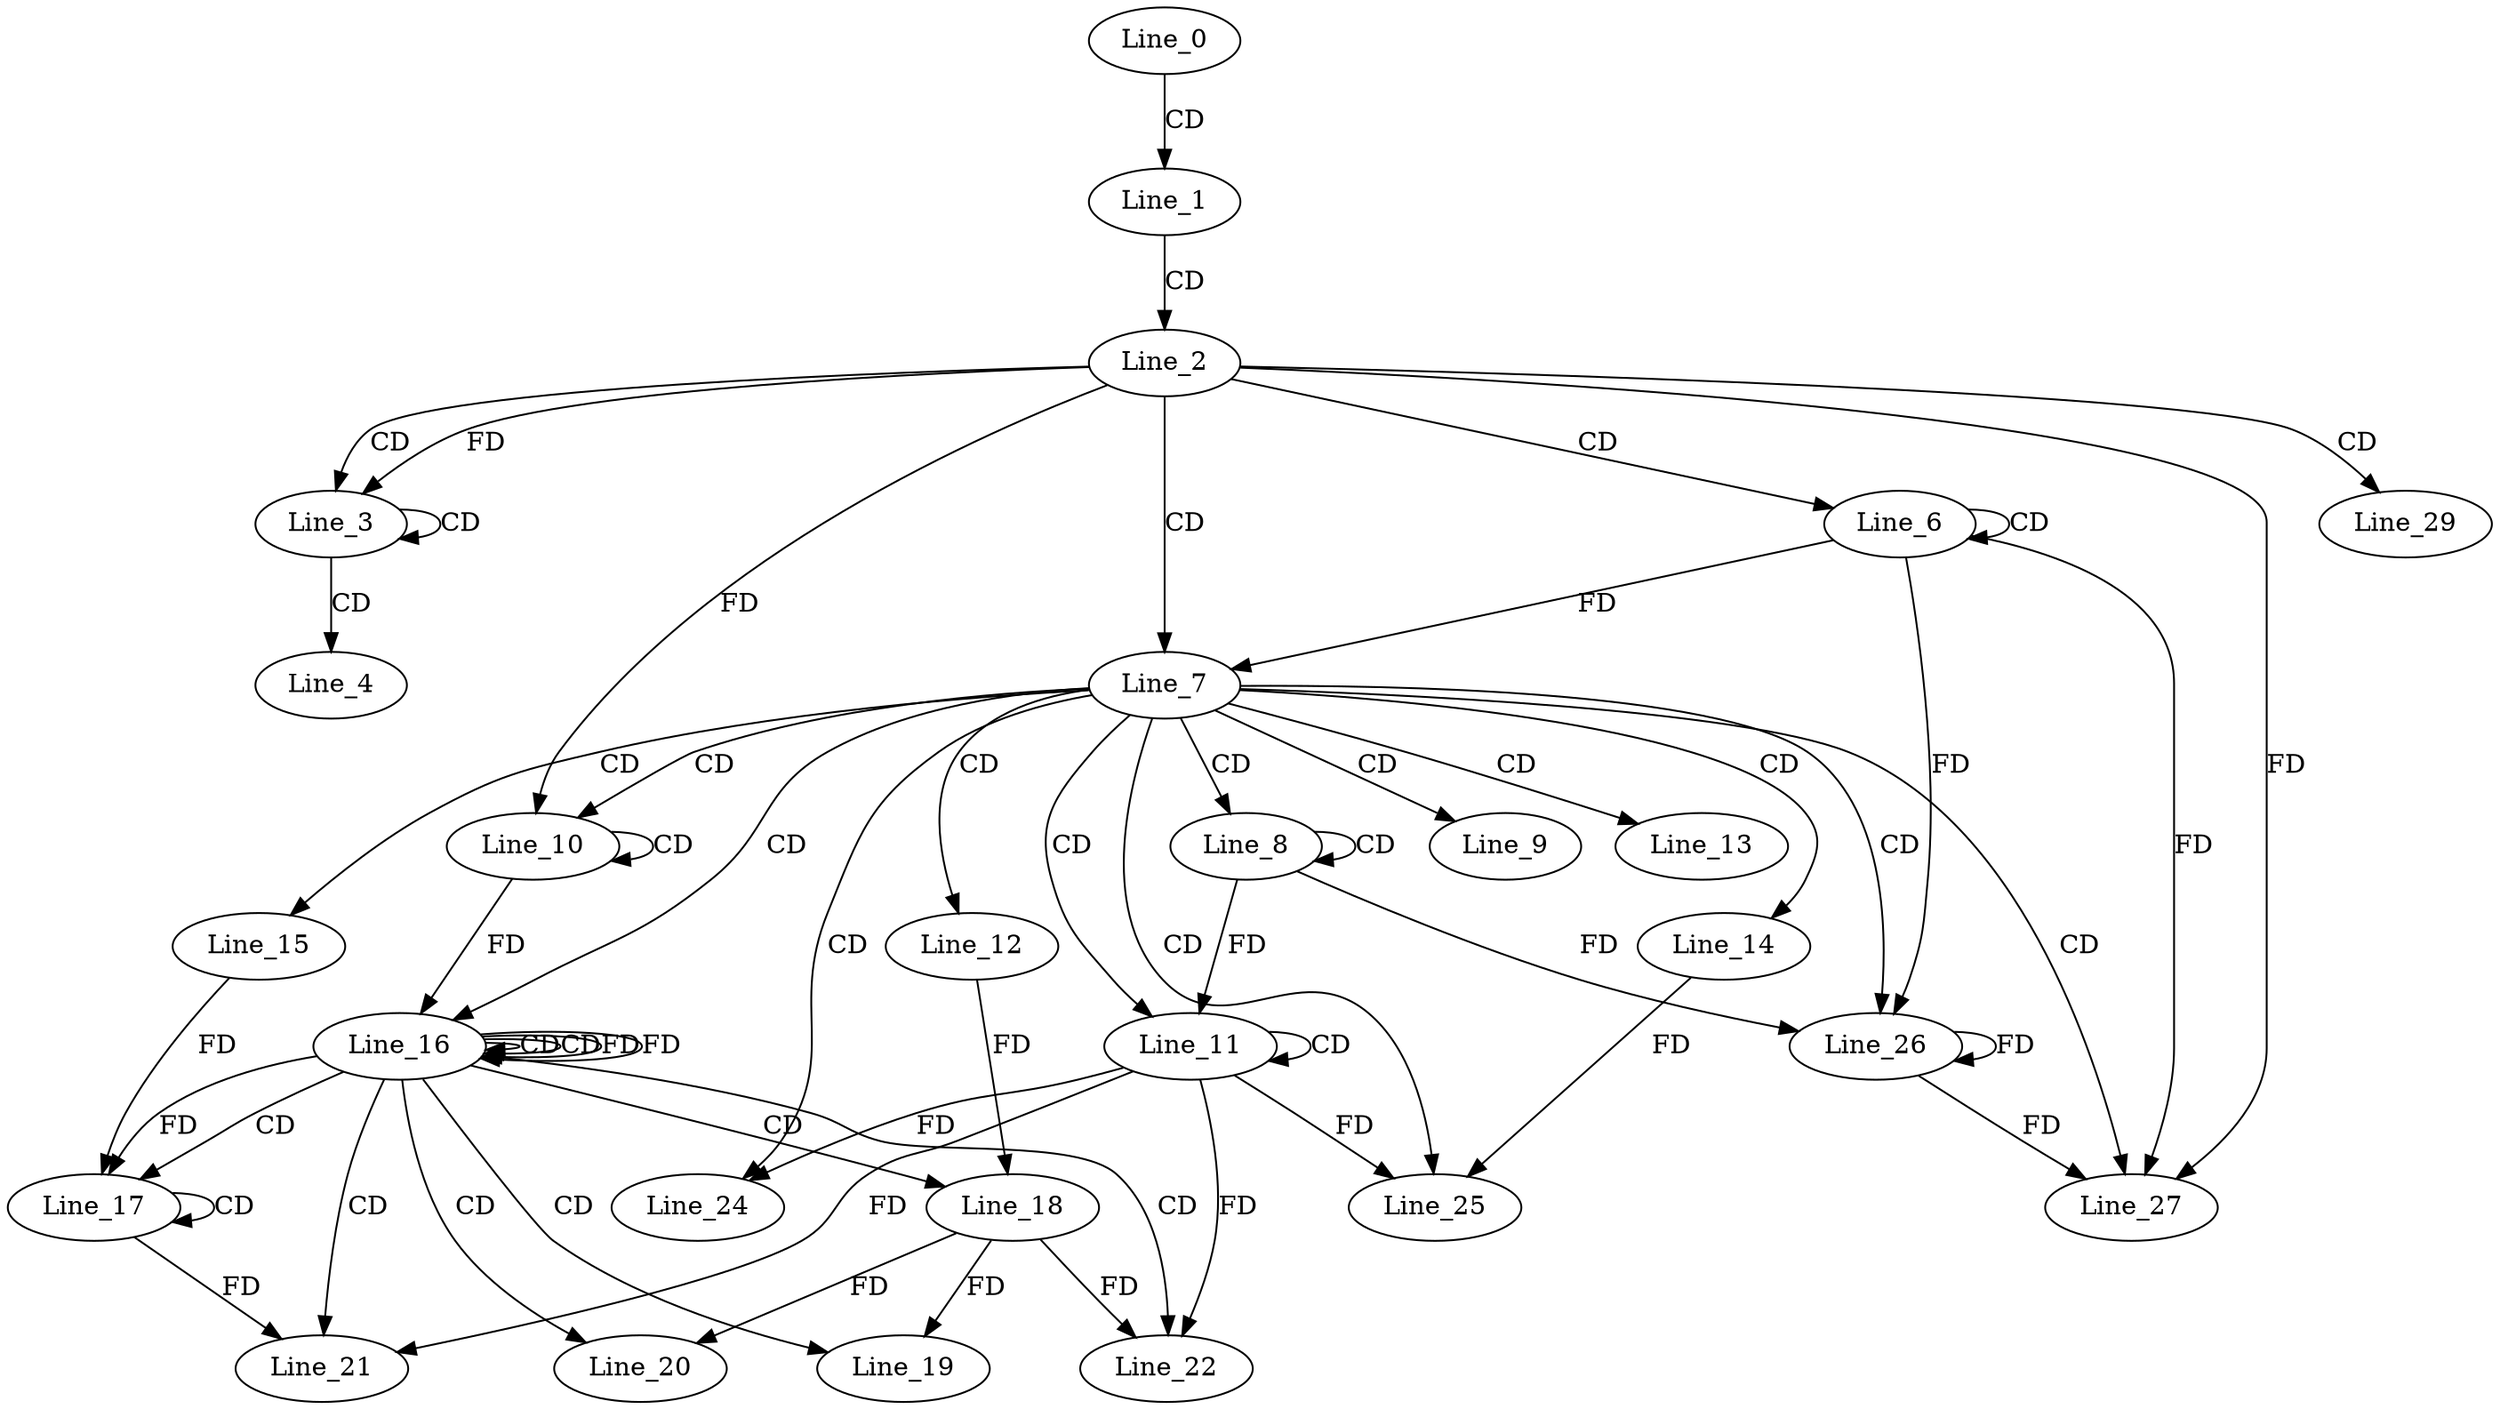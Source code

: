 digraph G {
  Line_0;
  Line_1;
  Line_2;
  Line_3;
  Line_3;
  Line_4;
  Line_6;
  Line_6;
  Line_7;
  Line_8;
  Line_8;
  Line_9;
  Line_10;
  Line_10;
  Line_11;
  Line_11;
  Line_12;
  Line_13;
  Line_14;
  Line_15;
  Line_16;
  Line_16;
  Line_16;
  Line_17;
  Line_17;
  Line_17;
  Line_18;
  Line_18;
  Line_19;
  Line_20;
  Line_21;
  Line_22;
  Line_24;
  Line_25;
  Line_26;
  Line_27;
  Line_29;
  Line_0 -> Line_1 [ label="CD" ];
  Line_1 -> Line_2 [ label="CD" ];
  Line_2 -> Line_3 [ label="CD" ];
  Line_3 -> Line_3 [ label="CD" ];
  Line_2 -> Line_3 [ label="FD" ];
  Line_3 -> Line_4 [ label="CD" ];
  Line_2 -> Line_6 [ label="CD" ];
  Line_6 -> Line_6 [ label="CD" ];
  Line_2 -> Line_7 [ label="CD" ];
  Line_6 -> Line_7 [ label="FD" ];
  Line_7 -> Line_8 [ label="CD" ];
  Line_8 -> Line_8 [ label="CD" ];
  Line_7 -> Line_9 [ label="CD" ];
  Line_7 -> Line_10 [ label="CD" ];
  Line_10 -> Line_10 [ label="CD" ];
  Line_2 -> Line_10 [ label="FD" ];
  Line_7 -> Line_11 [ label="CD" ];
  Line_11 -> Line_11 [ label="CD" ];
  Line_8 -> Line_11 [ label="FD" ];
  Line_7 -> Line_12 [ label="CD" ];
  Line_7 -> Line_13 [ label="CD" ];
  Line_7 -> Line_14 [ label="CD" ];
  Line_7 -> Line_15 [ label="CD" ];
  Line_7 -> Line_16 [ label="CD" ];
  Line_16 -> Line_16 [ label="CD" ];
  Line_10 -> Line_16 [ label="FD" ];
  Line_16 -> Line_16 [ label="CD" ];
  Line_16 -> Line_16 [ label="FD" ];
  Line_16 -> Line_17 [ label="CD" ];
  Line_17 -> Line_17 [ label="CD" ];
  Line_15 -> Line_17 [ label="FD" ];
  Line_16 -> Line_17 [ label="FD" ];
  Line_16 -> Line_18 [ label="CD" ];
  Line_12 -> Line_18 [ label="FD" ];
  Line_16 -> Line_19 [ label="CD" ];
  Line_18 -> Line_19 [ label="FD" ];
  Line_16 -> Line_20 [ label="CD" ];
  Line_18 -> Line_20 [ label="FD" ];
  Line_16 -> Line_21 [ label="CD" ];
  Line_11 -> Line_21 [ label="FD" ];
  Line_17 -> Line_21 [ label="FD" ];
  Line_16 -> Line_22 [ label="CD" ];
  Line_11 -> Line_22 [ label="FD" ];
  Line_18 -> Line_22 [ label="FD" ];
  Line_7 -> Line_24 [ label="CD" ];
  Line_11 -> Line_24 [ label="FD" ];
  Line_7 -> Line_25 [ label="CD" ];
  Line_11 -> Line_25 [ label="FD" ];
  Line_14 -> Line_25 [ label="FD" ];
  Line_7 -> Line_26 [ label="CD" ];
  Line_6 -> Line_26 [ label="FD" ];
  Line_26 -> Line_26 [ label="FD" ];
  Line_8 -> Line_26 [ label="FD" ];
  Line_7 -> Line_27 [ label="CD" ];
  Line_2 -> Line_27 [ label="FD" ];
  Line_6 -> Line_27 [ label="FD" ];
  Line_26 -> Line_27 [ label="FD" ];
  Line_2 -> Line_29 [ label="CD" ];
  Line_16 -> Line_16 [ label="FD" ];
}
